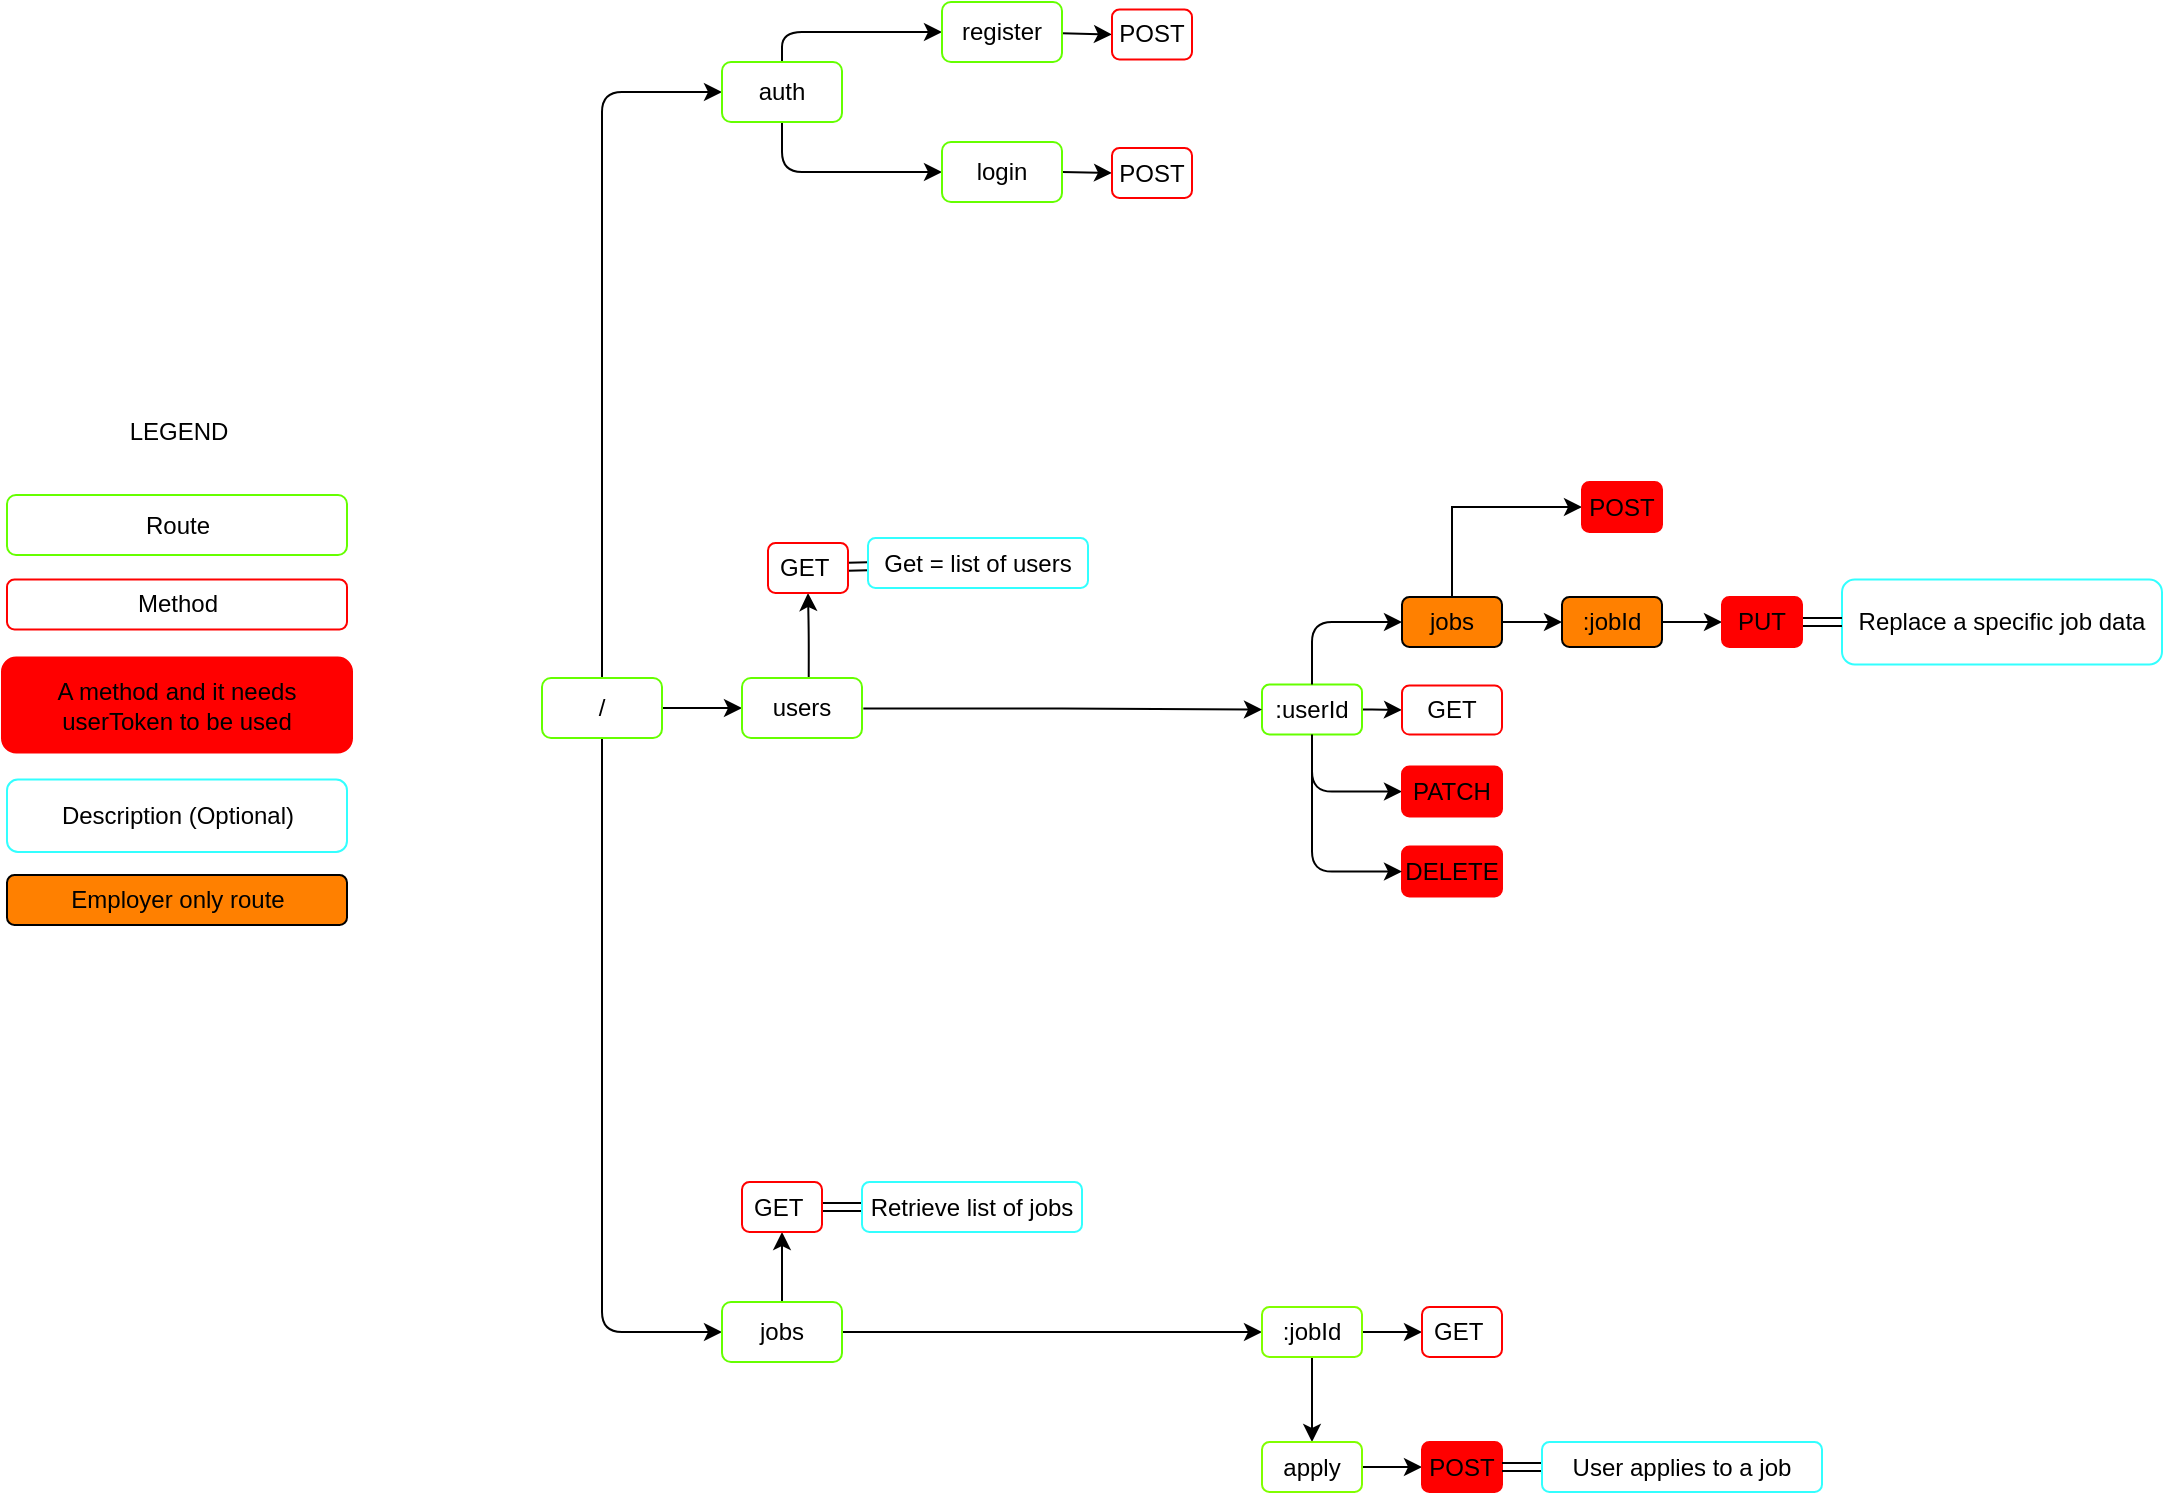 <mxfile version="28.0.4">
  <diagram id="FDFD36CgAtV6o2mxxV2y" name="Page-1">
    <mxGraphModel dx="1562" dy="699" grid="1" gridSize="10" guides="1" tooltips="1" connect="1" arrows="1" fold="1" page="1" pageScale="1" pageWidth="850" pageHeight="1100" math="0" shadow="0">
      <root>
        <mxCell id="0" />
        <mxCell id="1" parent="0" />
        <mxCell id="7" value="" style="edgeStyle=none;html=1;fontStyle=0" parent="1" source="9" target="10" edge="1">
          <mxGeometry relative="1" as="geometry" />
        </mxCell>
        <mxCell id="8" style="edgeStyle=orthogonalEdgeStyle;html=1;entryX=0;entryY=0.5;entryDx=0;entryDy=0;exitX=0.5;exitY=1;exitDx=0;exitDy=0;fontStyle=0" parent="1" source="9" target="11" edge="1">
          <mxGeometry relative="1" as="geometry" />
        </mxCell>
        <mxCell id="15" value="" style="edgeStyle=orthogonalEdgeStyle;html=1;exitX=0.5;exitY=0;exitDx=0;exitDy=0;entryX=0;entryY=0.5;entryDx=0;entryDy=0;fontStyle=0" parent="1" source="9" target="14" edge="1">
          <mxGeometry relative="1" as="geometry" />
        </mxCell>
        <mxCell id="9" value="/" style="rounded=1;whiteSpace=wrap;html=1;strokeColor=#65FF00;fontStyle=0" parent="1" vertex="1">
          <mxGeometry x="370" y="1018" width="60" height="30" as="geometry" />
        </mxCell>
        <mxCell id="13" value="" style="edgeStyle=orthogonalEdgeStyle;html=1;entryX=0.5;entryY=1;entryDx=0;entryDy=0;exitX=0.556;exitY=0.038;exitDx=0;exitDy=0;exitPerimeter=0;fontStyle=0" parent="1" source="10" target="12" edge="1">
          <mxGeometry relative="1" as="geometry" />
        </mxCell>
        <mxCell id="10" value="users" style="rounded=1;whiteSpace=wrap;html=1;strokeColor=#65FF00;fontStyle=0" parent="1" vertex="1">
          <mxGeometry x="470" y="1018" width="60" height="30" as="geometry" />
        </mxCell>
        <mxCell id="87" style="edgeStyle=orthogonalEdgeStyle;html=1;entryX=0.5;entryY=1;entryDx=0;entryDy=0;exitX=0.5;exitY=0;exitDx=0;exitDy=0;fontStyle=0" parent="1" source="11" target="83" edge="1">
          <mxGeometry relative="1" as="geometry" />
        </mxCell>
        <mxCell id="89" style="edgeStyle=orthogonalEdgeStyle;html=1;entryX=0;entryY=0.5;entryDx=0;entryDy=0;fontStyle=0" parent="1" source="11" target="88" edge="1">
          <mxGeometry relative="1" as="geometry" />
        </mxCell>
        <mxCell id="11" value="jobs" style="rounded=1;whiteSpace=wrap;html=1;strokeColor=#65FF00;fontStyle=0" parent="1" vertex="1">
          <mxGeometry x="460" y="1330" width="60" height="30" as="geometry" />
        </mxCell>
        <mxCell id="17" value="" style="edgeStyle=none;html=1;shape=link;fontStyle=0" parent="1" source="12" target="16" edge="1">
          <mxGeometry relative="1" as="geometry" />
        </mxCell>
        <mxCell id="12" value="&lt;span&gt;GET&amp;nbsp;&lt;/span&gt;" style="whiteSpace=wrap;html=1;rounded=1;strokeColor=#FF0000;fontStyle=0" parent="1" vertex="1">
          <mxGeometry x="483" y="950.5" width="40" height="25" as="geometry" />
        </mxCell>
        <mxCell id="59" value="" style="edgeStyle=orthogonalEdgeStyle;html=1;fontStyle=0;exitX=0.5;exitY=0;exitDx=0;exitDy=0;" parent="1" source="14" target="58" edge="1">
          <mxGeometry relative="1" as="geometry" />
        </mxCell>
        <mxCell id="61" value="" style="edgeStyle=orthogonalEdgeStyle;html=1;exitX=0.5;exitY=1;exitDx=0;exitDy=0;entryX=0;entryY=0.5;entryDx=0;entryDy=0;fontStyle=0" parent="1" source="14" target="60" edge="1">
          <mxGeometry relative="1" as="geometry" />
        </mxCell>
        <mxCell id="14" value="auth" style="rounded=1;whiteSpace=wrap;html=1;strokeColor=#65FF00;fontStyle=0" parent="1" vertex="1">
          <mxGeometry x="460" y="710" width="60" height="30" as="geometry" />
        </mxCell>
        <mxCell id="16" value="Get = list of users" style="whiteSpace=wrap;html=1;rounded=1;strokeColor=#33FFFF;fontStyle=0" parent="1" vertex="1">
          <mxGeometry x="533" y="948" width="110" height="25" as="geometry" />
        </mxCell>
        <mxCell id="18" value="" style="edgeStyle=orthogonalEdgeStyle;html=1;fontStyle=0;entryX=0;entryY=0.5;entryDx=0;entryDy=0;" parent="1" source="19" target="20" edge="1">
          <mxGeometry relative="1" as="geometry" />
        </mxCell>
        <mxCell id="27" style="edgeStyle=orthogonalEdgeStyle;html=1;entryX=0;entryY=0.5;entryDx=0;entryDy=0;exitX=0.5;exitY=1;exitDx=0;exitDy=0;fontStyle=0" parent="1" source="19" target="24" edge="1">
          <mxGeometry relative="1" as="geometry" />
        </mxCell>
        <mxCell id="19" value=":userId" style="whiteSpace=wrap;html=1;rounded=1;strokeColor=#65FF00;fontStyle=0" parent="1" vertex="1">
          <mxGeometry x="730" y="1021.25" width="50" height="25" as="geometry" />
        </mxCell>
        <mxCell id="20" value="GET" style="whiteSpace=wrap;html=1;rounded=1;strokeColor=#FF0000;fontStyle=0" parent="1" vertex="1">
          <mxGeometry x="800" y="1021.75" width="50" height="24.5" as="geometry" />
        </mxCell>
        <mxCell id="21" value="" style="edgeStyle=orthogonalEdgeStyle;html=1;entryX=0;entryY=0.5;entryDx=0;entryDy=0;exitX=1.011;exitY=0.44;exitDx=0;exitDy=0;fontStyle=0;exitPerimeter=0;" parent="1" target="19" edge="1">
          <mxGeometry relative="1" as="geometry">
            <mxPoint x="530.66" y="1033.2" as="sourcePoint" />
            <mxPoint x="710" y="1042.75" as="targetPoint" />
            <Array as="points">
              <mxPoint x="620" y="1033" />
            </Array>
          </mxGeometry>
        </mxCell>
        <mxCell id="24" value="PATCH" style="whiteSpace=wrap;html=1;rounded=1;strokeColor=#FF0000;fontStyle=0;fillColor=#FF0000;" parent="1" vertex="1">
          <mxGeometry x="800" y="1062.25" width="50" height="25" as="geometry" />
        </mxCell>
        <mxCell id="30" value="DELETE" style="whiteSpace=wrap;html=1;rounded=1;strokeColor=#FF0000;fontStyle=0;fillColor=#FF0000;" parent="1" vertex="1">
          <mxGeometry x="800" y="1102.25" width="50" height="25" as="geometry" />
        </mxCell>
        <mxCell id="33" style="edgeStyle=orthogonalEdgeStyle;html=1;entryX=0;entryY=0.5;entryDx=0;entryDy=0;exitX=0.5;exitY=1;exitDx=0;exitDy=0;fontStyle=0" parent="1" source="19" target="30" edge="1">
          <mxGeometry relative="1" as="geometry">
            <mxPoint x="765" y="1056.75" as="sourcePoint" />
            <mxPoint x="820" y="1091.75" as="targetPoint" />
          </mxGeometry>
        </mxCell>
        <mxCell id="34" value="Route" style="rounded=1;whiteSpace=wrap;html=1;strokeColor=#65FF00;fontStyle=0;flipV=0;" parent="1" vertex="1">
          <mxGeometry x="102.5" y="926.5" width="170" height="30" as="geometry" />
        </mxCell>
        <mxCell id="35" value="&lt;span&gt;Method&lt;/span&gt;" style="whiteSpace=wrap;html=1;rounded=1;strokeColor=#FF0000;fontStyle=0;flipV=0;" parent="1" vertex="1">
          <mxGeometry x="102.5" y="968.75" width="170" height="25" as="geometry" />
        </mxCell>
        <mxCell id="38" value="Description (Optional)" style="whiteSpace=wrap;html=1;rounded=1;strokeColor=#33FFFF;fontStyle=0;flipV=0;" parent="1" vertex="1">
          <mxGeometry x="102.5" y="1068.75" width="170" height="36.25" as="geometry" />
        </mxCell>
        <mxCell id="XLNQ2adCplrDvRkqyqyV-111" value="" style="edgeStyle=orthogonalEdgeStyle;rounded=0;orthogonalLoop=1;jettySize=auto;html=1;entryX=0;entryY=0.5;entryDx=0;entryDy=0;exitX=0.5;exitY=0;exitDx=0;exitDy=0;" edge="1" parent="1" source="54" target="XLNQ2adCplrDvRkqyqyV-110">
          <mxGeometry relative="1" as="geometry" />
        </mxCell>
        <mxCell id="XLNQ2adCplrDvRkqyqyV-114" value="" style="edgeStyle=orthogonalEdgeStyle;rounded=0;orthogonalLoop=1;jettySize=auto;html=1;entryX=0;entryY=0.5;entryDx=0;entryDy=0;" edge="1" parent="1" source="54" target="XLNQ2adCplrDvRkqyqyV-121">
          <mxGeometry relative="1" as="geometry">
            <mxPoint x="880" y="990" as="targetPoint" />
          </mxGeometry>
        </mxCell>
        <mxCell id="54" value="jobs" style="whiteSpace=wrap;html=1;rounded=1;strokeColor=#000000;fillColor=#FF8000;fontStyle=0" parent="1" vertex="1">
          <mxGeometry x="800" y="977.5" width="50" height="25" as="geometry" />
        </mxCell>
        <mxCell id="57" value="" style="edgeStyle=orthogonalEdgeStyle;html=1;exitX=0.5;exitY=0;exitDx=0;exitDy=0;entryX=0;entryY=0.5;entryDx=0;entryDy=0;fontStyle=0" parent="1" source="19" target="54" edge="1">
          <mxGeometry relative="1" as="geometry">
            <mxPoint x="790" y="1044.25" as="sourcePoint" />
            <mxPoint x="820" y="1044.25" as="targetPoint" />
          </mxGeometry>
        </mxCell>
        <mxCell id="74" style="edgeStyle=none;html=1;entryX=0;entryY=0.5;entryDx=0;entryDy=0;fontStyle=0" parent="1" source="58" target="63" edge="1">
          <mxGeometry relative="1" as="geometry" />
        </mxCell>
        <mxCell id="58" value="register" style="rounded=1;whiteSpace=wrap;html=1;strokeColor=#65FF00;fontStyle=0" parent="1" vertex="1">
          <mxGeometry x="570" y="680" width="60" height="30" as="geometry" />
        </mxCell>
        <mxCell id="75" style="edgeStyle=none;html=1;exitX=1;exitY=0.5;exitDx=0;exitDy=0;entryX=0;entryY=0.5;entryDx=0;entryDy=0;fontStyle=0" parent="1" source="60" target="71" edge="1">
          <mxGeometry relative="1" as="geometry" />
        </mxCell>
        <mxCell id="60" value="login" style="rounded=1;whiteSpace=wrap;html=1;strokeColor=#65FF00;fontStyle=0" parent="1" vertex="1">
          <mxGeometry x="570" y="750" width="60" height="30" as="geometry" />
        </mxCell>
        <mxCell id="63" value="&lt;span&gt;POST&lt;/span&gt;" style="whiteSpace=wrap;html=1;rounded=1;strokeColor=#FF0000;fontStyle=0" parent="1" vertex="1">
          <mxGeometry x="655" y="683.75" width="40" height="25" as="geometry" />
        </mxCell>
        <mxCell id="71" value="&lt;span&gt;POST&lt;/span&gt;" style="whiteSpace=wrap;html=1;rounded=1;strokeColor=#FF0000;fontStyle=0" parent="1" vertex="1">
          <mxGeometry x="655" y="753" width="40" height="25" as="geometry" />
        </mxCell>
        <mxCell id="76" value="&lt;span&gt;A method and it needs userToken to be used&lt;/span&gt;" style="whiteSpace=wrap;html=1;rounded=1;strokeColor=#FF0000;fillColor=#FF0000;fontStyle=0;flipV=0;" parent="1" vertex="1">
          <mxGeometry x="100" y="1007.75" width="175" height="47.5" as="geometry" />
        </mxCell>
        <mxCell id="82" value="" style="edgeStyle=none;html=1;shape=link;fontStyle=0" parent="1" source="83" target="84" edge="1">
          <mxGeometry relative="1" as="geometry" />
        </mxCell>
        <mxCell id="83" value="&lt;span&gt;GET&amp;nbsp;&lt;/span&gt;" style="whiteSpace=wrap;html=1;rounded=1;strokeColor=#FF0000;fontStyle=0" parent="1" vertex="1">
          <mxGeometry x="470" y="1270" width="40" height="25" as="geometry" />
        </mxCell>
        <mxCell id="84" value="Retrieve list of jobs" style="whiteSpace=wrap;html=1;rounded=1;strokeColor=#33FFFF;fontStyle=0" parent="1" vertex="1">
          <mxGeometry x="530" y="1270" width="110" height="25" as="geometry" />
        </mxCell>
        <mxCell id="94" style="edgeStyle=none;html=1;entryX=0;entryY=0.5;entryDx=0;entryDy=0;fontStyle=0" parent="1" source="88" target="92" edge="1">
          <mxGeometry relative="1" as="geometry" />
        </mxCell>
        <mxCell id="106" value="" style="edgeStyle=none;html=1;fontStyle=0" parent="1" source="88" target="104" edge="1">
          <mxGeometry relative="1" as="geometry" />
        </mxCell>
        <mxCell id="88" value="&lt;span&gt;:jobId&lt;/span&gt;" style="whiteSpace=wrap;html=1;rounded=1;strokeColor=#80FF00;fontStyle=0" parent="1" vertex="1">
          <mxGeometry x="730" y="1332.5" width="50" height="25" as="geometry" />
        </mxCell>
        <mxCell id="92" value="&lt;span&gt;GET&amp;nbsp;&lt;/span&gt;" style="whiteSpace=wrap;html=1;rounded=1;strokeColor=#FF0000;fontStyle=0" parent="1" vertex="1">
          <mxGeometry x="810" y="1332.5" width="40" height="25" as="geometry" />
        </mxCell>
        <mxCell id="101" value="Employer only route" style="whiteSpace=wrap;html=1;rounded=1;strokeColor=#000000;fillColor=#FF8000;fontStyle=0;flipV=0;" parent="1" vertex="1">
          <mxGeometry x="102.5" y="1116.5" width="170" height="25" as="geometry" />
        </mxCell>
        <mxCell id="110" value="" style="edgeStyle=none;html=1;entryX=0;entryY=0.5;entryDx=0;entryDy=0;" parent="1" source="104" target="107" edge="1">
          <mxGeometry relative="1" as="geometry" />
        </mxCell>
        <mxCell id="104" value="apply" style="whiteSpace=wrap;html=1;rounded=1;strokeColor=#80FF00;fontStyle=0" parent="1" vertex="1">
          <mxGeometry x="730" y="1400" width="50" height="25" as="geometry" />
        </mxCell>
        <mxCell id="107" value="&lt;span&gt;POST&lt;/span&gt;" style="whiteSpace=wrap;html=1;rounded=1;strokeColor=#FF0000;fontStyle=0;fillColor=#FF0000;" parent="1" vertex="1">
          <mxGeometry x="810" y="1400" width="40" height="25" as="geometry" />
        </mxCell>
        <mxCell id="108" value="" style="edgeStyle=none;html=1;shape=link;fontStyle=0" parent="1" source="107" target="109" edge="1">
          <mxGeometry relative="1" as="geometry" />
        </mxCell>
        <mxCell id="109" value="User applies to a job" style="whiteSpace=wrap;html=1;rounded=1;strokeColor=#33FFFF;fontStyle=0" parent="1" vertex="1">
          <mxGeometry x="870" y="1400" width="140" height="25" as="geometry" />
        </mxCell>
        <mxCell id="XLNQ2adCplrDvRkqyqyV-110" value="&lt;span&gt;POST&lt;/span&gt;" style="whiteSpace=wrap;html=1;rounded=1;strokeColor=#FF0000;fontStyle=0;fillColor=#FF0000;" vertex="1" parent="1">
          <mxGeometry x="890" y="920" width="40" height="25" as="geometry" />
        </mxCell>
        <mxCell id="XLNQ2adCplrDvRkqyqyV-117" value="Replace a specific job data" style="whiteSpace=wrap;html=1;rounded=1;strokeColor=#33FFFF;fontStyle=0" vertex="1" parent="1">
          <mxGeometry x="1020" y="968.75" width="160" height="42.5" as="geometry" />
        </mxCell>
        <mxCell id="XLNQ2adCplrDvRkqyqyV-123" value="" style="edgeStyle=orthogonalEdgeStyle;rounded=0;orthogonalLoop=1;jettySize=auto;html=1;" edge="1" parent="1" source="XLNQ2adCplrDvRkqyqyV-121" target="XLNQ2adCplrDvRkqyqyV-122">
          <mxGeometry relative="1" as="geometry" />
        </mxCell>
        <mxCell id="XLNQ2adCplrDvRkqyqyV-121" value=":jobId" style="whiteSpace=wrap;html=1;rounded=1;strokeColor=#000000;fillColor=#FF8000;fontStyle=0" vertex="1" parent="1">
          <mxGeometry x="880" y="977.5" width="50" height="25" as="geometry" />
        </mxCell>
        <mxCell id="XLNQ2adCplrDvRkqyqyV-124" value="" style="edgeStyle=orthogonalEdgeStyle;rounded=0;orthogonalLoop=1;jettySize=auto;html=1;shape=link;" edge="1" parent="1" source="XLNQ2adCplrDvRkqyqyV-122" target="XLNQ2adCplrDvRkqyqyV-117">
          <mxGeometry relative="1" as="geometry" />
        </mxCell>
        <mxCell id="XLNQ2adCplrDvRkqyqyV-122" value="&lt;span&gt;PUT&lt;/span&gt;" style="whiteSpace=wrap;html=1;rounded=1;strokeColor=#FF0000;fontStyle=0;fillColor=#FF0000;" vertex="1" parent="1">
          <mxGeometry x="960" y="977.5" width="40" height="25" as="geometry" />
        </mxCell>
        <mxCell id="XLNQ2adCplrDvRkqyqyV-127" value="LEGEND" style="text;html=1;align=center;verticalAlign=middle;resizable=0;points=[];autosize=1;strokeColor=none;fillColor=none;" vertex="1" parent="1">
          <mxGeometry x="152.5" y="880" width="70" height="30" as="geometry" />
        </mxCell>
      </root>
    </mxGraphModel>
  </diagram>
</mxfile>
